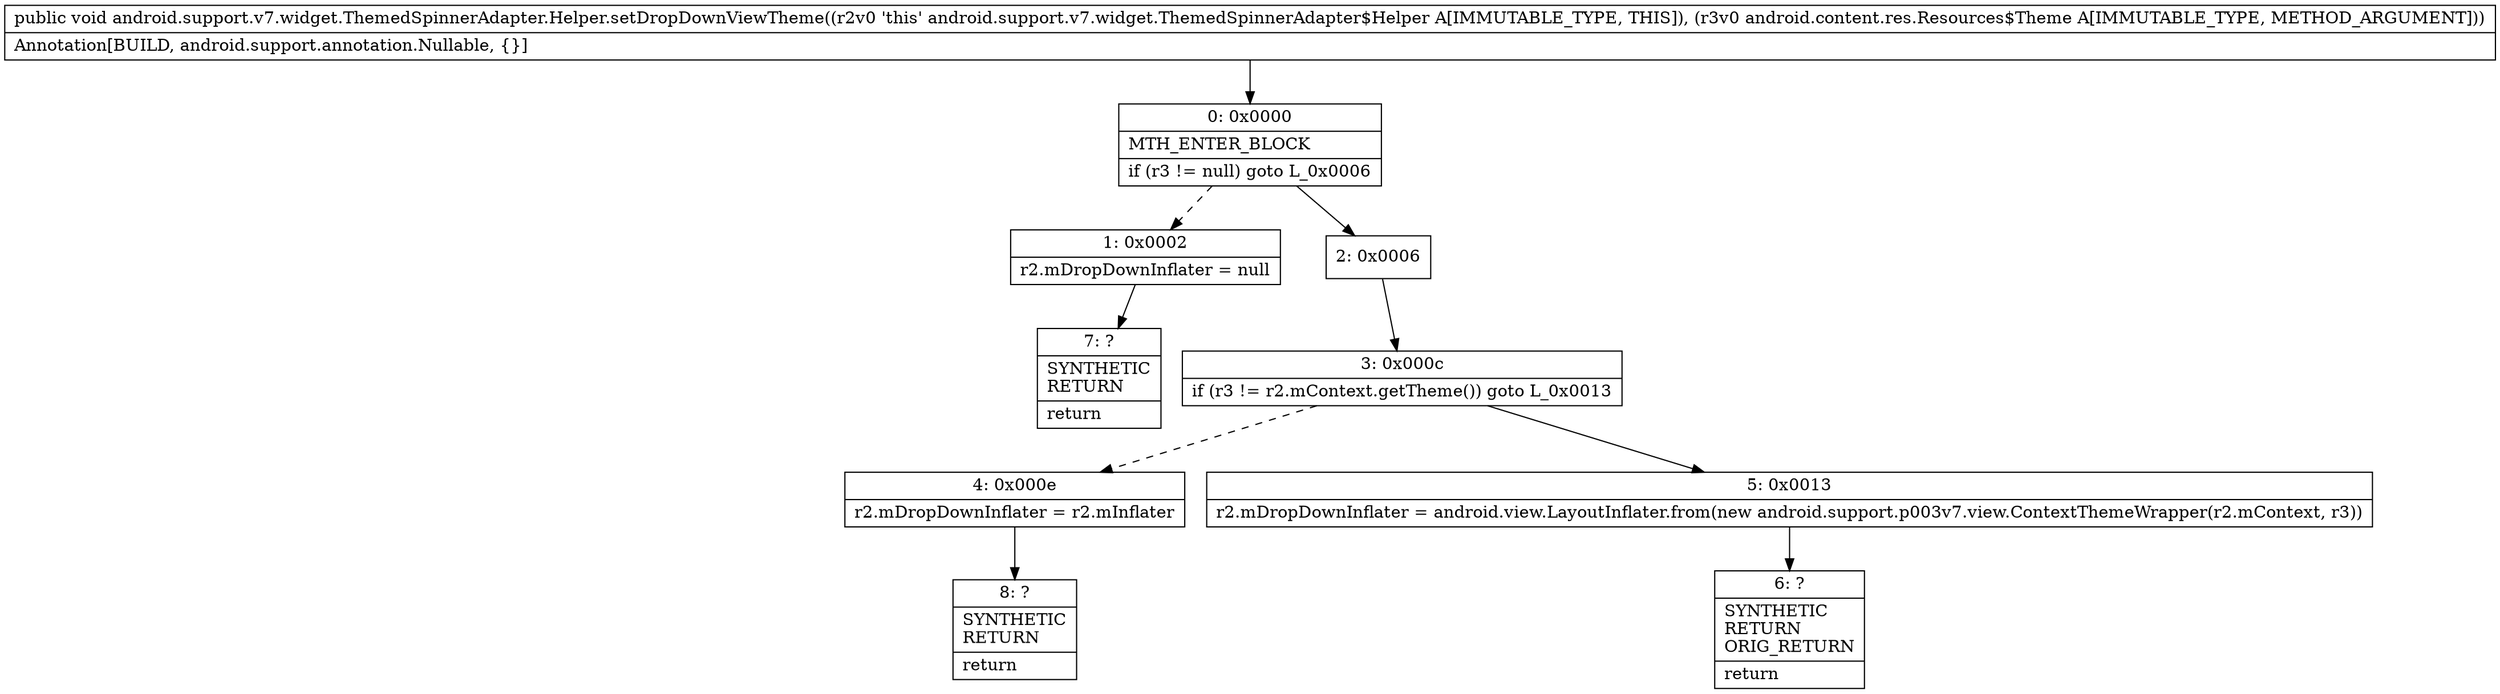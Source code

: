 digraph "CFG forandroid.support.v7.widget.ThemedSpinnerAdapter.Helper.setDropDownViewTheme(Landroid\/content\/res\/Resources$Theme;)V" {
Node_0 [shape=record,label="{0\:\ 0x0000|MTH_ENTER_BLOCK\l|if (r3 != null) goto L_0x0006\l}"];
Node_1 [shape=record,label="{1\:\ 0x0002|r2.mDropDownInflater = null\l}"];
Node_2 [shape=record,label="{2\:\ 0x0006}"];
Node_3 [shape=record,label="{3\:\ 0x000c|if (r3 != r2.mContext.getTheme()) goto L_0x0013\l}"];
Node_4 [shape=record,label="{4\:\ 0x000e|r2.mDropDownInflater = r2.mInflater\l}"];
Node_5 [shape=record,label="{5\:\ 0x0013|r2.mDropDownInflater = android.view.LayoutInflater.from(new android.support.p003v7.view.ContextThemeWrapper(r2.mContext, r3))\l}"];
Node_6 [shape=record,label="{6\:\ ?|SYNTHETIC\lRETURN\lORIG_RETURN\l|return\l}"];
Node_7 [shape=record,label="{7\:\ ?|SYNTHETIC\lRETURN\l|return\l}"];
Node_8 [shape=record,label="{8\:\ ?|SYNTHETIC\lRETURN\l|return\l}"];
MethodNode[shape=record,label="{public void android.support.v7.widget.ThemedSpinnerAdapter.Helper.setDropDownViewTheme((r2v0 'this' android.support.v7.widget.ThemedSpinnerAdapter$Helper A[IMMUTABLE_TYPE, THIS]), (r3v0 android.content.res.Resources$Theme A[IMMUTABLE_TYPE, METHOD_ARGUMENT]))  | Annotation[BUILD, android.support.annotation.Nullable, \{\}]\l}"];
MethodNode -> Node_0;
Node_0 -> Node_1[style=dashed];
Node_0 -> Node_2;
Node_1 -> Node_7;
Node_2 -> Node_3;
Node_3 -> Node_4[style=dashed];
Node_3 -> Node_5;
Node_4 -> Node_8;
Node_5 -> Node_6;
}

